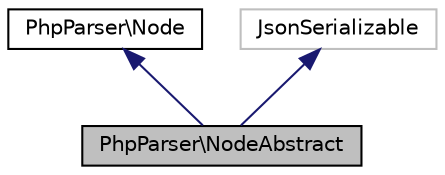digraph "PhpParser\NodeAbstract"
{
  edge [fontname="Helvetica",fontsize="10",labelfontname="Helvetica",labelfontsize="10"];
  node [fontname="Helvetica",fontsize="10",shape=record];
  Node175 [label="PhpParser\\NodeAbstract",height=0.2,width=0.4,color="black", fillcolor="grey75", style="filled", fontcolor="black"];
  Node176 -> Node175 [dir="back",color="midnightblue",fontsize="10",style="solid",fontname="Helvetica"];
  Node176 [label="PhpParser\\Node",height=0.2,width=0.4,color="black", fillcolor="white", style="filled",URL="$interfacePhpParser_1_1Node.html"];
  Node177 -> Node175 [dir="back",color="midnightblue",fontsize="10",style="solid",fontname="Helvetica"];
  Node177 [label="JsonSerializable",height=0.2,width=0.4,color="grey75", fillcolor="white", style="filled"];
}
